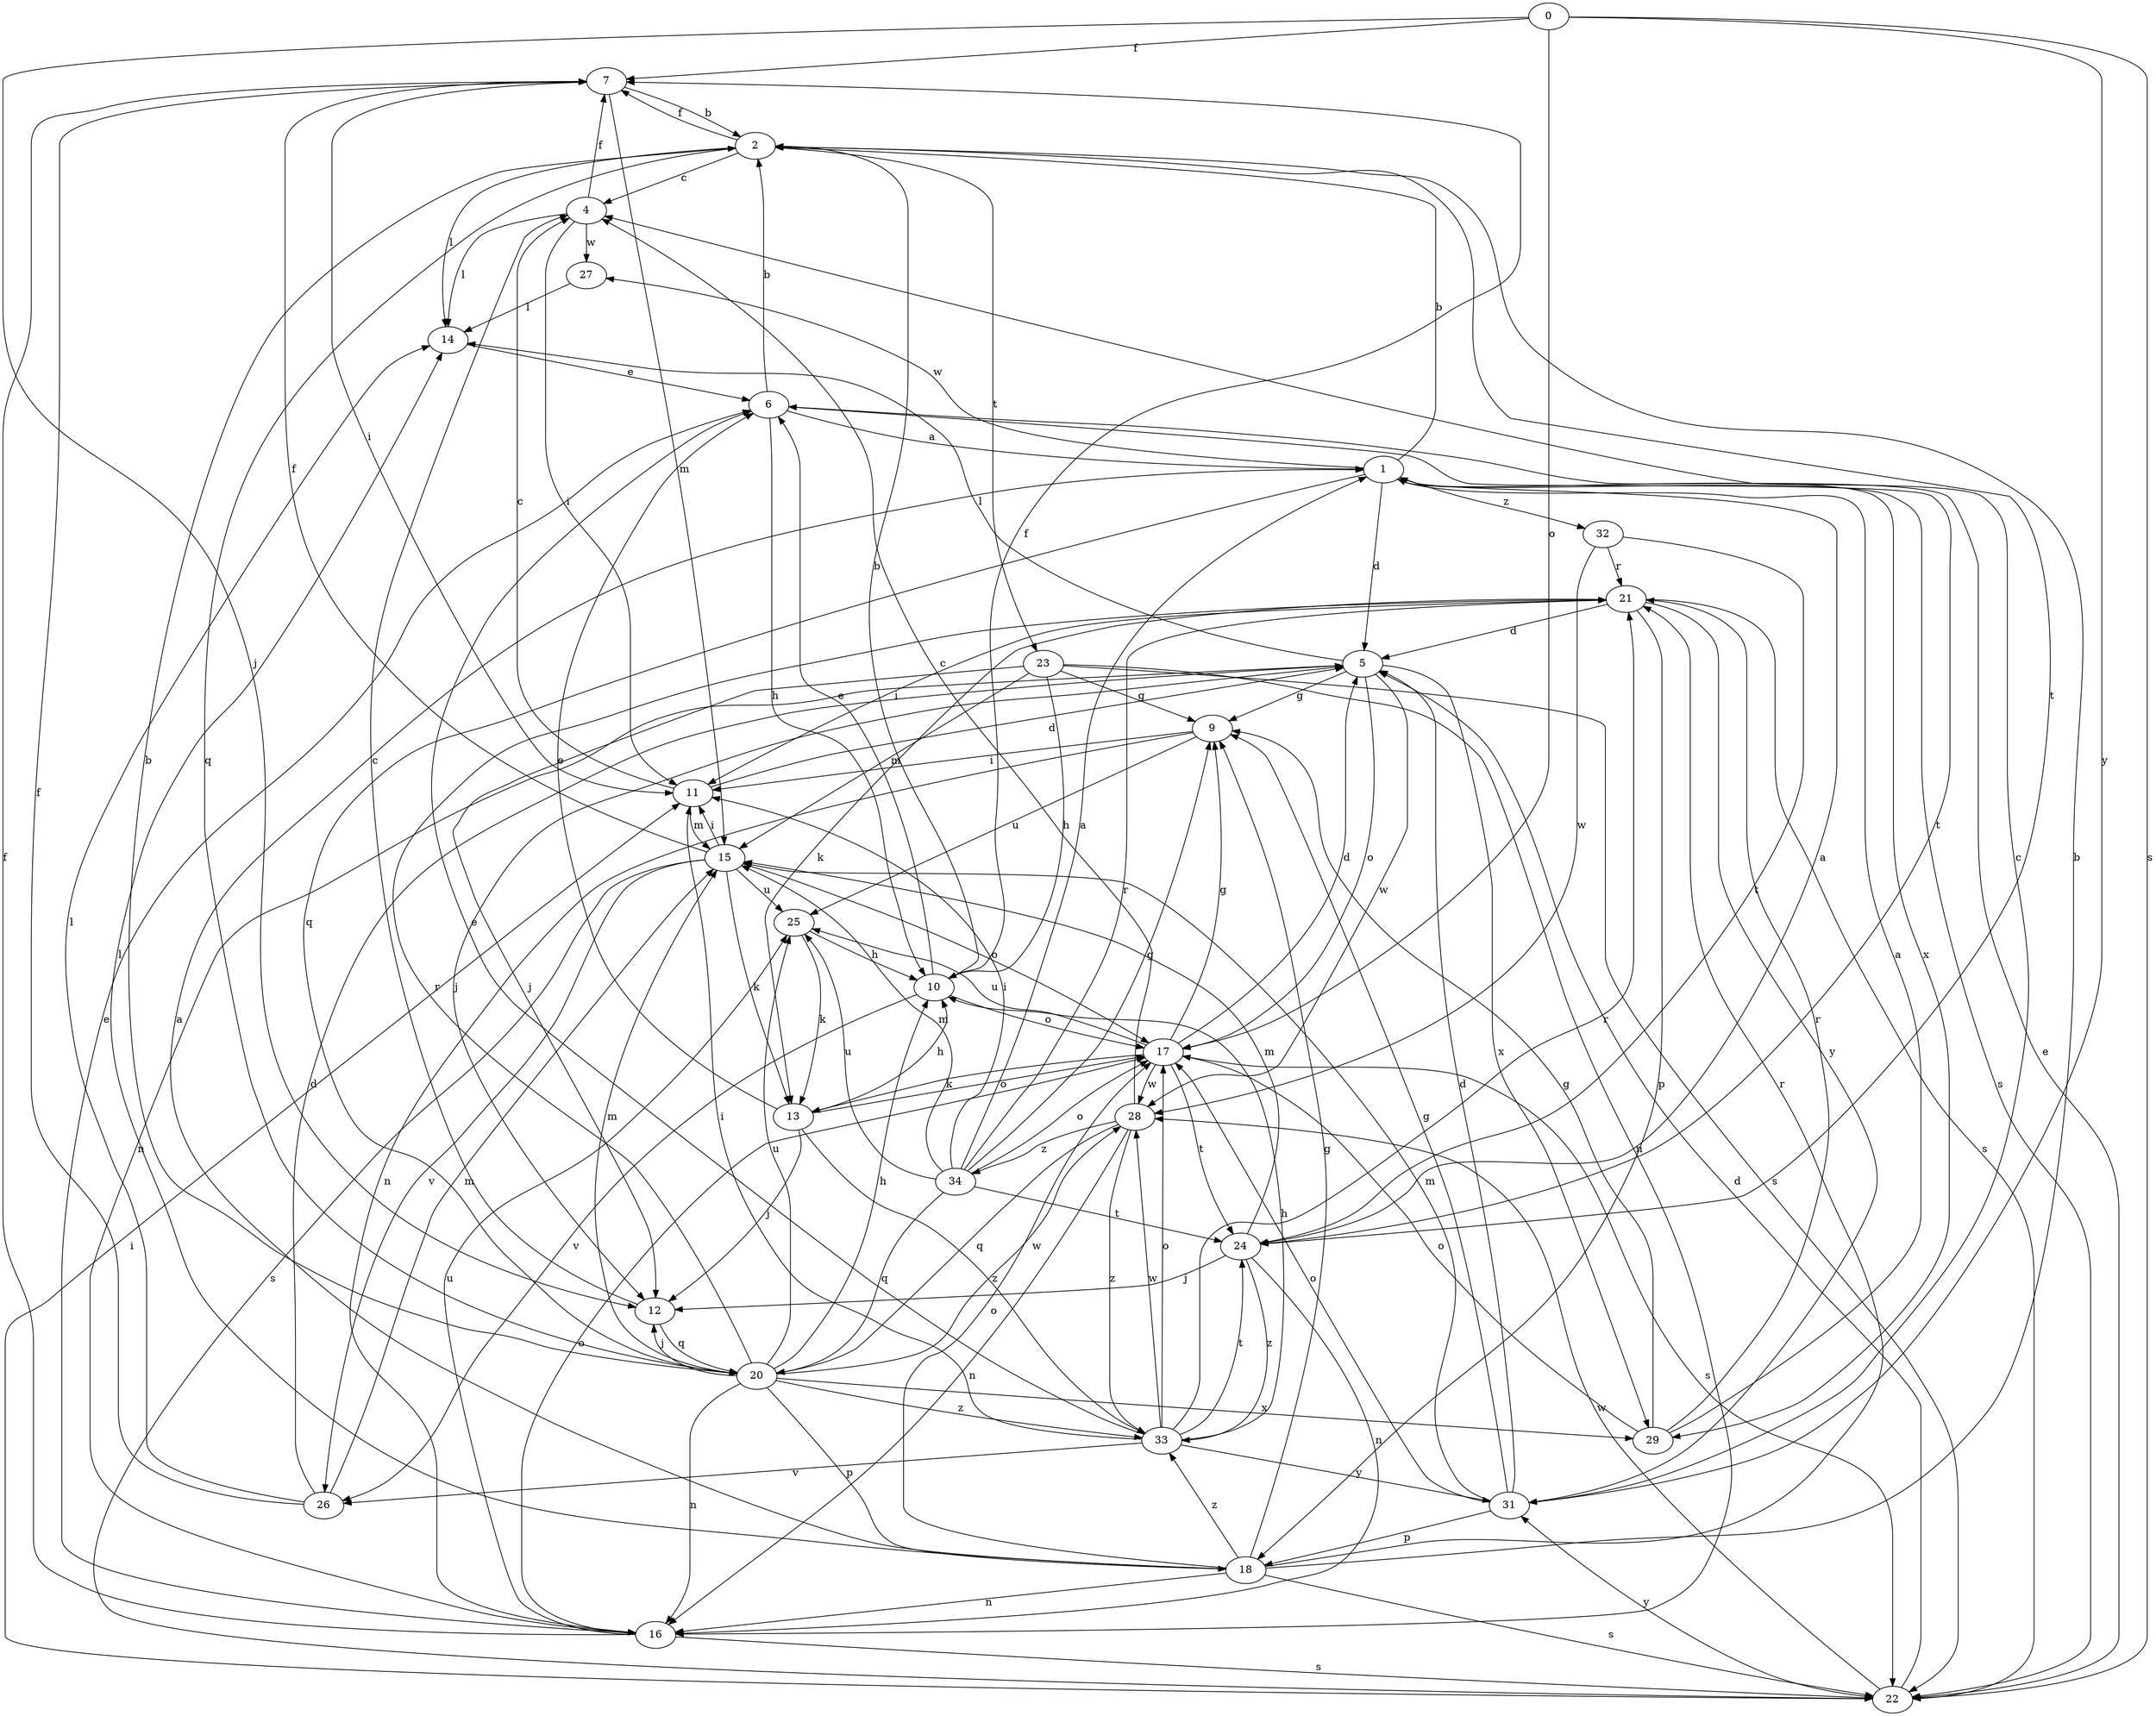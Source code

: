 strict digraph  {
0;
1;
2;
4;
5;
6;
7;
9;
10;
11;
12;
13;
14;
15;
16;
17;
18;
20;
21;
22;
23;
24;
25;
26;
27;
28;
29;
31;
32;
33;
34;
0 -> 7  [label=f];
0 -> 12  [label=j];
0 -> 17  [label=o];
0 -> 22  [label=s];
0 -> 31  [label=y];
1 -> 2  [label=b];
1 -> 5  [label=d];
1 -> 20  [label=q];
1 -> 22  [label=s];
1 -> 27  [label=w];
1 -> 29  [label=x];
1 -> 32  [label=z];
2 -> 4  [label=c];
2 -> 7  [label=f];
2 -> 14  [label=l];
2 -> 20  [label=q];
2 -> 23  [label=t];
2 -> 24  [label=t];
4 -> 7  [label=f];
4 -> 11  [label=i];
4 -> 14  [label=l];
4 -> 27  [label=w];
5 -> 9  [label=g];
5 -> 12  [label=j];
5 -> 14  [label=l];
5 -> 16  [label=n];
5 -> 17  [label=o];
5 -> 28  [label=w];
5 -> 29  [label=x];
6 -> 1  [label=a];
6 -> 2  [label=b];
6 -> 10  [label=h];
6 -> 24  [label=t];
7 -> 2  [label=b];
7 -> 11  [label=i];
7 -> 15  [label=m];
9 -> 11  [label=i];
9 -> 16  [label=n];
9 -> 25  [label=u];
10 -> 2  [label=b];
10 -> 6  [label=e];
10 -> 7  [label=f];
10 -> 17  [label=o];
10 -> 26  [label=v];
11 -> 4  [label=c];
11 -> 5  [label=d];
11 -> 15  [label=m];
12 -> 4  [label=c];
12 -> 20  [label=q];
13 -> 6  [label=e];
13 -> 10  [label=h];
13 -> 12  [label=j];
13 -> 17  [label=o];
13 -> 33  [label=z];
14 -> 6  [label=e];
15 -> 7  [label=f];
15 -> 11  [label=i];
15 -> 13  [label=k];
15 -> 17  [label=o];
15 -> 22  [label=s];
15 -> 25  [label=u];
15 -> 26  [label=v];
16 -> 6  [label=e];
16 -> 7  [label=f];
16 -> 17  [label=o];
16 -> 22  [label=s];
16 -> 25  [label=u];
17 -> 5  [label=d];
17 -> 9  [label=g];
17 -> 13  [label=k];
17 -> 22  [label=s];
17 -> 24  [label=t];
17 -> 25  [label=u];
17 -> 28  [label=w];
18 -> 1  [label=a];
18 -> 2  [label=b];
18 -> 9  [label=g];
18 -> 14  [label=l];
18 -> 16  [label=n];
18 -> 17  [label=o];
18 -> 21  [label=r];
18 -> 22  [label=s];
18 -> 33  [label=z];
20 -> 2  [label=b];
20 -> 10  [label=h];
20 -> 12  [label=j];
20 -> 15  [label=m];
20 -> 16  [label=n];
20 -> 18  [label=p];
20 -> 21  [label=r];
20 -> 25  [label=u];
20 -> 28  [label=w];
20 -> 29  [label=x];
20 -> 33  [label=z];
21 -> 5  [label=d];
21 -> 11  [label=i];
21 -> 13  [label=k];
21 -> 18  [label=p];
21 -> 22  [label=s];
21 -> 31  [label=y];
22 -> 5  [label=d];
22 -> 6  [label=e];
22 -> 11  [label=i];
22 -> 28  [label=w];
22 -> 31  [label=y];
23 -> 9  [label=g];
23 -> 10  [label=h];
23 -> 12  [label=j];
23 -> 15  [label=m];
23 -> 16  [label=n];
23 -> 22  [label=s];
24 -> 1  [label=a];
24 -> 12  [label=j];
24 -> 15  [label=m];
24 -> 16  [label=n];
24 -> 33  [label=z];
25 -> 10  [label=h];
25 -> 13  [label=k];
26 -> 5  [label=d];
26 -> 7  [label=f];
26 -> 14  [label=l];
26 -> 15  [label=m];
27 -> 14  [label=l];
28 -> 4  [label=c];
28 -> 16  [label=n];
28 -> 20  [label=q];
28 -> 33  [label=z];
28 -> 34  [label=z];
29 -> 1  [label=a];
29 -> 9  [label=g];
29 -> 17  [label=o];
29 -> 21  [label=r];
31 -> 4  [label=c];
31 -> 5  [label=d];
31 -> 9  [label=g];
31 -> 15  [label=m];
31 -> 17  [label=o];
31 -> 18  [label=p];
32 -> 21  [label=r];
32 -> 24  [label=t];
32 -> 28  [label=w];
33 -> 6  [label=e];
33 -> 10  [label=h];
33 -> 11  [label=i];
33 -> 17  [label=o];
33 -> 21  [label=r];
33 -> 24  [label=t];
33 -> 26  [label=v];
33 -> 28  [label=w];
33 -> 31  [label=y];
34 -> 1  [label=a];
34 -> 9  [label=g];
34 -> 11  [label=i];
34 -> 15  [label=m];
34 -> 17  [label=o];
34 -> 20  [label=q];
34 -> 21  [label=r];
34 -> 24  [label=t];
34 -> 25  [label=u];
}
